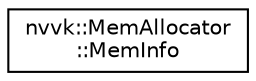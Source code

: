 digraph "Graphical Class Hierarchy"
{
 // LATEX_PDF_SIZE
  edge [fontname="Helvetica",fontsize="10",labelfontname="Helvetica",labelfontsize="10"];
  node [fontname="Helvetica",fontsize="10",shape=record];
  rankdir="LR";
  Node0 [label="nvvk::MemAllocator\l::MemInfo",height=0.2,width=0.4,color="black", fillcolor="white", style="filled",URL="$structnvvk_1_1_mem_allocator_1_1_mem_info.html",tooltip=" "];
}
